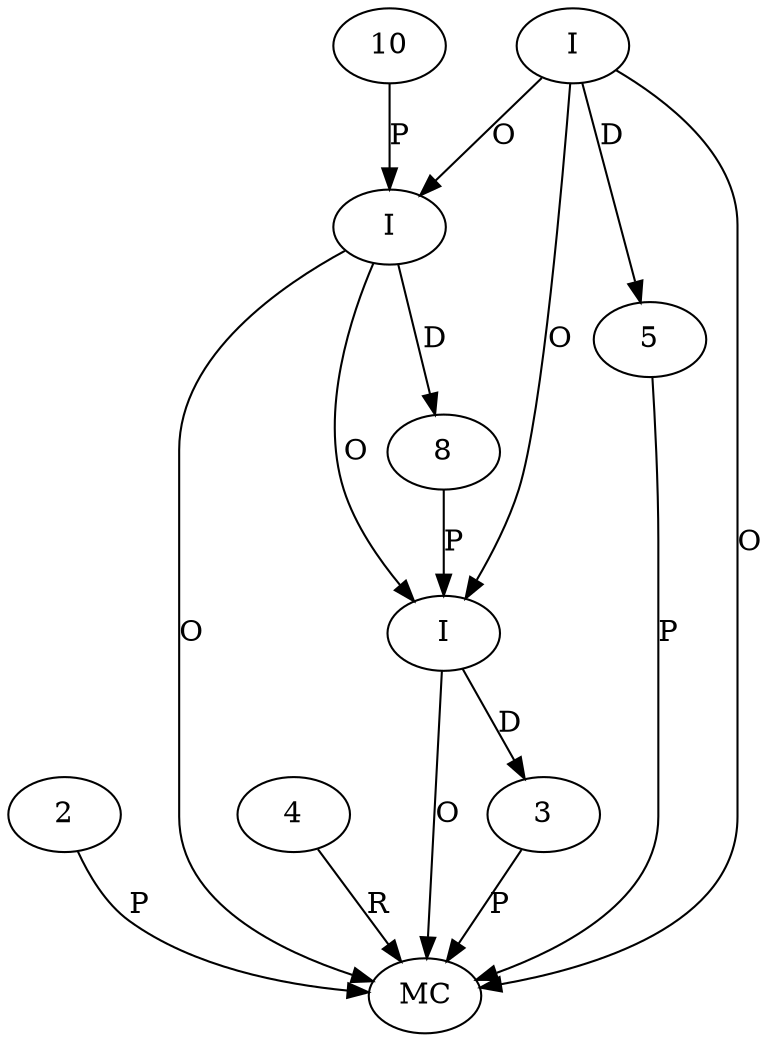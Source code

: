 digraph "AUG" {

  1 [ label="MC" s="analyzeResource()" t="ResourceAnalyzer" l="52" ];
  2 [ t="JarResource" n="dummy_" ];
  3 [ t="JarResource" n="dummy_" ];
  4 [ t="BundleAnalyzer" n="a" ];
  5 [ t="JarResource" n="dummy_" ];
  6 [ label="I" t="LinkedList" l="48" ];
  7 [ label="I" t="JarResource" l="50" ];
  8 [ t="File" n="dummy_" ];
  9 [ label="I" t="File" l="50" ];
  10 [ t="String" v="testdata/org.apache.felix.framework-3.2.2.jar" ];
  2 -> 1 [ label="P" ];
  6 -> 1 [ label="O" ];
  5 -> 1 [ label="P" ];
  9 -> 1 [ label="O" ];
  3 -> 1 [ label="P" ];
  4 -> 1 [ label="R" ];
  7 -> 1 [ label="O" ];
  7 -> 3 [ label="D" ];
  6 -> 5 [ label="D" ];
  6 -> 7 [ label="O" ];
  8 -> 7 [ label="P" ];
  9 -> 7 [ label="O" ];
  9 -> 8 [ label="D" ];
  10 -> 9 [ label="P" ];
  6 -> 9 [ label="O" ];
}
